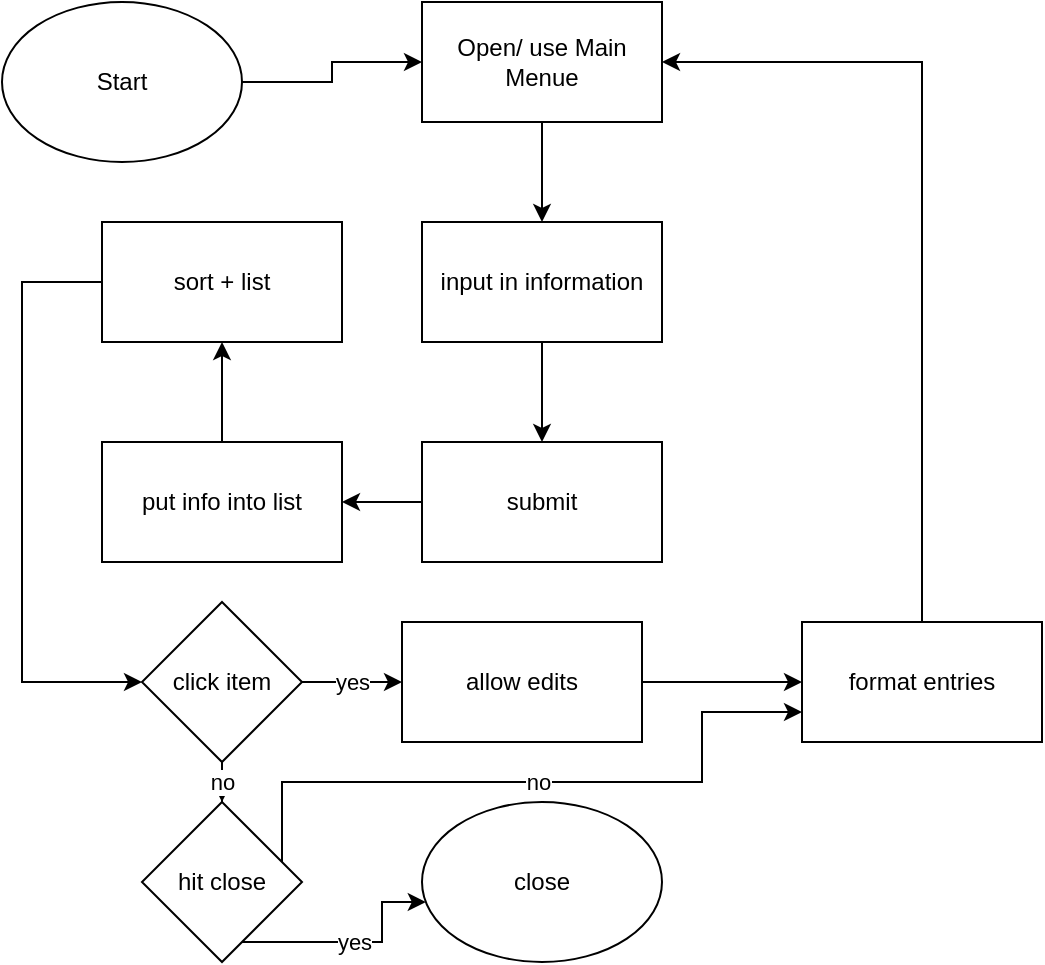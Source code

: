 <mxfile version="24.7.6">
  <diagram id="zloL5PJwkkEZeAN-TqEP" name="Page-1">
    <mxGraphModel dx="1426" dy="747" grid="1" gridSize="10" guides="1" tooltips="1" connect="1" arrows="1" fold="1" page="1" pageScale="1" pageWidth="850" pageHeight="1100" math="0" shadow="0">
      <root>
        <mxCell id="0" />
        <mxCell id="1" parent="0" />
        <mxCell id="JhWwgTq4loKtxigXDkWL-3" value="" style="edgeStyle=orthogonalEdgeStyle;rounded=0;orthogonalLoop=1;jettySize=auto;html=1;" parent="1" source="JhWwgTq4loKtxigXDkWL-1" target="JhWwgTq4loKtxigXDkWL-2" edge="1">
          <mxGeometry relative="1" as="geometry" />
        </mxCell>
        <mxCell id="JhWwgTq4loKtxigXDkWL-1" value="Start" style="ellipse;whiteSpace=wrap;html=1;" parent="1" vertex="1">
          <mxGeometry width="120" height="80" as="geometry" />
        </mxCell>
        <mxCell id="OsuayH9DwhZgU14n_rX--3" value="" style="edgeStyle=orthogonalEdgeStyle;rounded=0;orthogonalLoop=1;jettySize=auto;html=1;" parent="1" source="JhWwgTq4loKtxigXDkWL-2" target="OsuayH9DwhZgU14n_rX--2" edge="1">
          <mxGeometry relative="1" as="geometry" />
        </mxCell>
        <mxCell id="JhWwgTq4loKtxigXDkWL-2" value="Open/ use Main Menue" style="rounded=0;whiteSpace=wrap;html=1;" parent="1" vertex="1">
          <mxGeometry x="210" width="120" height="60" as="geometry" />
        </mxCell>
        <mxCell id="JhWwgTq4loKtxigXDkWL-7" value="" style="edgeStyle=orthogonalEdgeStyle;rounded=0;orthogonalLoop=1;jettySize=auto;html=1;" parent="1" edge="1">
          <mxGeometry relative="1" as="geometry">
            <mxPoint x="300" y="290" as="targetPoint" />
          </mxGeometry>
        </mxCell>
        <mxCell id="JhWwgTq4loKtxigXDkWL-10" value="yes" style="edgeStyle=orthogonalEdgeStyle;rounded=0;orthogonalLoop=1;jettySize=auto;html=1;" parent="1" edge="1">
          <mxGeometry relative="1" as="geometry">
            <mxPoint x="300" y="400" as="targetPoint" />
          </mxGeometry>
        </mxCell>
        <mxCell id="JhWwgTq4loKtxigXDkWL-12" value="no" style="edgeStyle=orthogonalEdgeStyle;rounded=0;orthogonalLoop=1;jettySize=auto;html=1;" parent="1" edge="1">
          <mxGeometry relative="1" as="geometry">
            <mxPoint x="340" y="330" as="sourcePoint" />
          </mxGeometry>
        </mxCell>
        <mxCell id="OsuayH9DwhZgU14n_rX--7" value="" style="edgeStyle=orthogonalEdgeStyle;rounded=0;orthogonalLoop=1;jettySize=auto;html=1;" parent="1" source="OsuayH9DwhZgU14n_rX--1" target="OsuayH9DwhZgU14n_rX--6" edge="1">
          <mxGeometry relative="1" as="geometry" />
        </mxCell>
        <mxCell id="OsuayH9DwhZgU14n_rX--1" value="submit" style="rounded=0;whiteSpace=wrap;html=1;" parent="1" vertex="1">
          <mxGeometry x="210" y="220" width="120" height="60" as="geometry" />
        </mxCell>
        <mxCell id="OsuayH9DwhZgU14n_rX--4" value="" style="edgeStyle=orthogonalEdgeStyle;rounded=0;orthogonalLoop=1;jettySize=auto;html=1;" parent="1" source="OsuayH9DwhZgU14n_rX--2" target="OsuayH9DwhZgU14n_rX--1" edge="1">
          <mxGeometry relative="1" as="geometry" />
        </mxCell>
        <mxCell id="OsuayH9DwhZgU14n_rX--2" value="input in information" style="rounded=0;whiteSpace=wrap;html=1;" parent="1" vertex="1">
          <mxGeometry x="210" y="110" width="120" height="60" as="geometry" />
        </mxCell>
        <mxCell id="OsuayH9DwhZgU14n_rX--14" style="edgeStyle=orthogonalEdgeStyle;rounded=0;orthogonalLoop=1;jettySize=auto;html=1;entryX=0;entryY=0.5;entryDx=0;entryDy=0;" parent="1" source="OsuayH9DwhZgU14n_rX--5" target="OsuayH9DwhZgU14n_rX--13" edge="1">
          <mxGeometry relative="1" as="geometry">
            <Array as="points">
              <mxPoint x="10" y="140" />
              <mxPoint x="10" y="340" />
            </Array>
          </mxGeometry>
        </mxCell>
        <mxCell id="OsuayH9DwhZgU14n_rX--5" value="sort + list" style="rounded=0;whiteSpace=wrap;html=1;" parent="1" vertex="1">
          <mxGeometry x="50" y="110" width="120" height="60" as="geometry" />
        </mxCell>
        <mxCell id="OsuayH9DwhZgU14n_rX--9" value="" style="edgeStyle=orthogonalEdgeStyle;rounded=0;orthogonalLoop=1;jettySize=auto;html=1;" parent="1" source="OsuayH9DwhZgU14n_rX--6" target="OsuayH9DwhZgU14n_rX--5" edge="1">
          <mxGeometry relative="1" as="geometry" />
        </mxCell>
        <mxCell id="OsuayH9DwhZgU14n_rX--6" value="put info into list" style="rounded=0;whiteSpace=wrap;html=1;" parent="1" vertex="1">
          <mxGeometry x="50" y="220" width="120" height="60" as="geometry" />
        </mxCell>
        <mxCell id="OsuayH9DwhZgU14n_rX--16" value="yes" style="edgeStyle=orthogonalEdgeStyle;rounded=0;orthogonalLoop=1;jettySize=auto;html=1;" parent="1" source="OsuayH9DwhZgU14n_rX--13" target="OsuayH9DwhZgU14n_rX--15" edge="1">
          <mxGeometry relative="1" as="geometry" />
        </mxCell>
        <mxCell id="OsuayH9DwhZgU14n_rX--21" value="no" style="edgeStyle=orthogonalEdgeStyle;rounded=0;orthogonalLoop=1;jettySize=auto;html=1;" parent="1" source="OsuayH9DwhZgU14n_rX--13" target="OsuayH9DwhZgU14n_rX--19" edge="1">
          <mxGeometry relative="1" as="geometry" />
        </mxCell>
        <mxCell id="OsuayH9DwhZgU14n_rX--13" value="click item" style="rhombus;whiteSpace=wrap;html=1;" parent="1" vertex="1">
          <mxGeometry x="70" y="300" width="80" height="80" as="geometry" />
        </mxCell>
        <mxCell id="EUoReqHWxS03P274g18W-2" value="" style="edgeStyle=orthogonalEdgeStyle;rounded=0;orthogonalLoop=1;jettySize=auto;html=1;" edge="1" parent="1" source="OsuayH9DwhZgU14n_rX--15" target="EUoReqHWxS03P274g18W-1">
          <mxGeometry relative="1" as="geometry" />
        </mxCell>
        <mxCell id="OsuayH9DwhZgU14n_rX--15" value="allow edits" style="rounded=0;whiteSpace=wrap;html=1;" parent="1" vertex="1">
          <mxGeometry x="200" y="310" width="120" height="60" as="geometry" />
        </mxCell>
        <mxCell id="OsuayH9DwhZgU14n_rX--23" value="yes" style="edgeStyle=orthogonalEdgeStyle;rounded=0;orthogonalLoop=1;jettySize=auto;html=1;" parent="1" source="OsuayH9DwhZgU14n_rX--19" target="OsuayH9DwhZgU14n_rX--22" edge="1">
          <mxGeometry relative="1" as="geometry">
            <Array as="points">
              <mxPoint x="190" y="470" />
              <mxPoint x="190" y="450" />
            </Array>
          </mxGeometry>
        </mxCell>
        <mxCell id="EUoReqHWxS03P274g18W-3" value="no" style="edgeStyle=orthogonalEdgeStyle;rounded=0;orthogonalLoop=1;jettySize=auto;html=1;entryX=0;entryY=0.75;entryDx=0;entryDy=0;" edge="1" parent="1" source="OsuayH9DwhZgU14n_rX--19" target="EUoReqHWxS03P274g18W-1">
          <mxGeometry relative="1" as="geometry">
            <Array as="points">
              <mxPoint x="140" y="390" />
              <mxPoint x="350" y="390" />
              <mxPoint x="350" y="355" />
            </Array>
          </mxGeometry>
        </mxCell>
        <mxCell id="OsuayH9DwhZgU14n_rX--19" value="hit close" style="rhombus;whiteSpace=wrap;html=1;" parent="1" vertex="1">
          <mxGeometry x="70" y="400" width="80" height="80" as="geometry" />
        </mxCell>
        <mxCell id="OsuayH9DwhZgU14n_rX--22" value="close" style="ellipse;whiteSpace=wrap;html=1;" parent="1" vertex="1">
          <mxGeometry x="210" y="400" width="120" height="80" as="geometry" />
        </mxCell>
        <mxCell id="EUoReqHWxS03P274g18W-4" style="edgeStyle=orthogonalEdgeStyle;rounded=0;orthogonalLoop=1;jettySize=auto;html=1;entryX=1;entryY=0.5;entryDx=0;entryDy=0;" edge="1" parent="1" source="EUoReqHWxS03P274g18W-1" target="JhWwgTq4loKtxigXDkWL-2">
          <mxGeometry relative="1" as="geometry">
            <Array as="points">
              <mxPoint x="460" y="30" />
            </Array>
          </mxGeometry>
        </mxCell>
        <mxCell id="EUoReqHWxS03P274g18W-1" value="format entries" style="whiteSpace=wrap;html=1;rounded=0;" vertex="1" parent="1">
          <mxGeometry x="400" y="310" width="120" height="60" as="geometry" />
        </mxCell>
      </root>
    </mxGraphModel>
  </diagram>
</mxfile>

